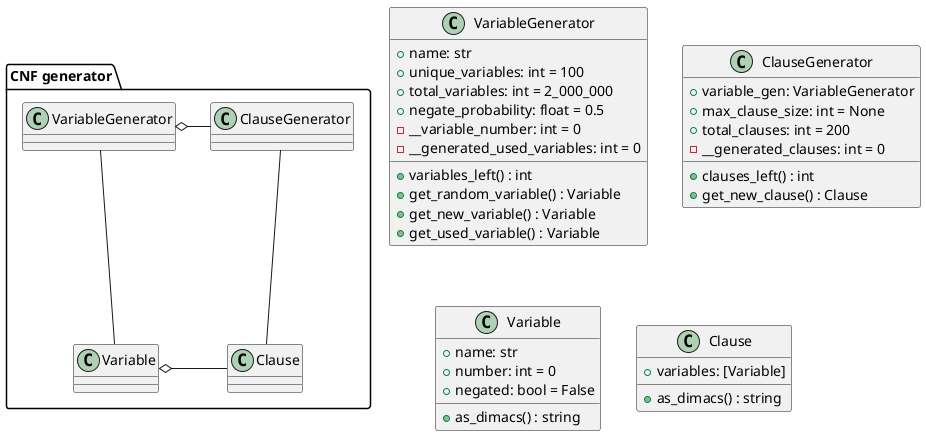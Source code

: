 @startuml

package "CNF generator" {
VariableGenerator o- ClauseGenerator
VariableGenerator -- Variable
ClauseGenerator -- Clause
Variable o- Clause
}

class VariableGenerator {
		+ name: str
		+ unique_variables: int = 100
		+ total_variables: int = 2_000_000
		+ negate_probability: float = 0.5
		- __variable_number: int = 0
		- __generated_used_variables: int = 0
		+ variables_left() : int
		+ get_random_variable() : Variable
		+ get_new_variable() : Variable
		+ get_used_variable() : Variable
}

class ClauseGenerator {
		+ variable_gen: VariableGenerator
		+ max_clause_size: int = None
		+ total_clauses: int = 200
		- __generated_clauses: int = 0
		+ clauses_left() : int
		+ get_new_clause() : Clause
}

class Variable {
		+ name: str
		+ number: int = 0
		+ negated: bool = False
		+ as_dimacs() : string
}

class Clause {
		+ variables: [Variable]
		+ as_dimacs() : string
}

@enduml
